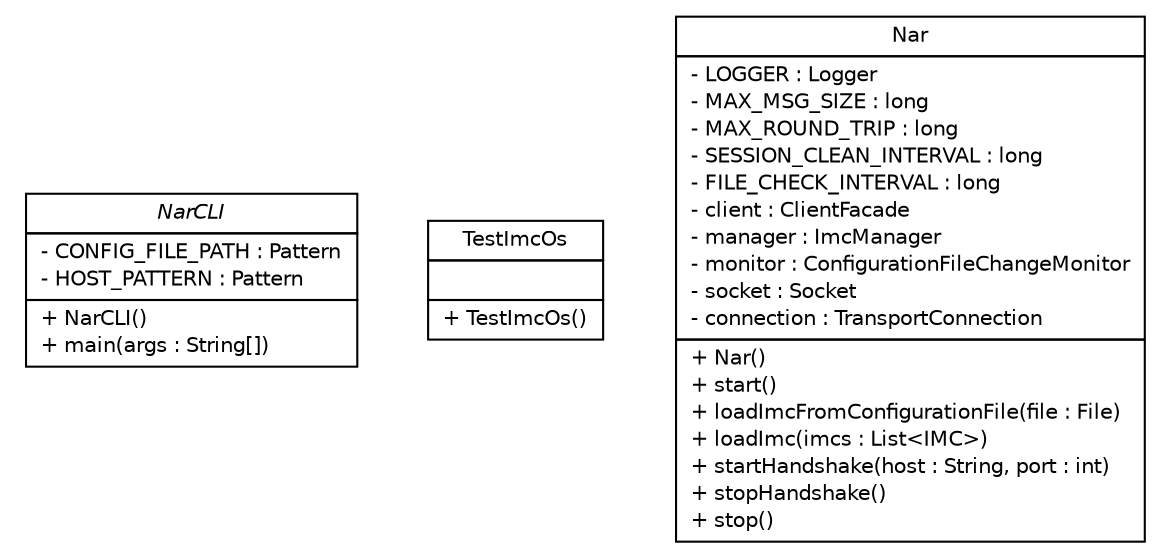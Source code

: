 #!/usr/local/bin/dot
#
# Class diagram 
# Generated by UMLGraph version R5_6 (http://www.umlgraph.org/)
#

digraph G {
	edge [fontname="Helvetica",fontsize=10,labelfontname="Helvetica",labelfontsize=10];
	node [fontname="Helvetica",fontsize=10,shape=plaintext];
	nodesep=0.25;
	ranksep=0.5;
	// de.hsbremen.tc.tnc.examples.nar.NarCLI
	c0 [label=<<table title="de.hsbremen.tc.tnc.examples.nar.NarCLI" border="0" cellborder="1" cellspacing="0" cellpadding="2" port="p" href="./NarCLI.html">
		<tr><td><table border="0" cellspacing="0" cellpadding="1">
<tr><td align="center" balign="center"><font face="Helvetica-Oblique"> NarCLI </font></td></tr>
		</table></td></tr>
		<tr><td><table border="0" cellspacing="0" cellpadding="1">
<tr><td align="left" balign="left"> - CONFIG_FILE_PATH : Pattern </td></tr>
<tr><td align="left" balign="left"> - HOST_PATTERN : Pattern </td></tr>
		</table></td></tr>
		<tr><td><table border="0" cellspacing="0" cellpadding="1">
<tr><td align="left" balign="left"> + NarCLI() </td></tr>
<tr><td align="left" balign="left"> + main(args : String[]) </td></tr>
		</table></td></tr>
		</table>>, URL="./NarCLI.html", fontname="Helvetica", fontcolor="black", fontsize=10.0];
	// de.hsbremen.tc.tnc.examples.nar.TestImcOs
	c1 [label=<<table title="de.hsbremen.tc.tnc.examples.nar.TestImcOs" border="0" cellborder="1" cellspacing="0" cellpadding="2" port="p" href="./TestImcOs.html">
		<tr><td><table border="0" cellspacing="0" cellpadding="1">
<tr><td align="center" balign="center"> TestImcOs </td></tr>
		</table></td></tr>
		<tr><td><table border="0" cellspacing="0" cellpadding="1">
<tr><td align="left" balign="left">  </td></tr>
		</table></td></tr>
		<tr><td><table border="0" cellspacing="0" cellpadding="1">
<tr><td align="left" balign="left"> + TestImcOs() </td></tr>
		</table></td></tr>
		</table>>, URL="./TestImcOs.html", fontname="Helvetica", fontcolor="black", fontsize=10.0];
	// de.hsbremen.tc.tnc.examples.nar.Nar
	c2 [label=<<table title="de.hsbremen.tc.tnc.examples.nar.Nar" border="0" cellborder="1" cellspacing="0" cellpadding="2" port="p" href="./Nar.html">
		<tr><td><table border="0" cellspacing="0" cellpadding="1">
<tr><td align="center" balign="center"> Nar </td></tr>
		</table></td></tr>
		<tr><td><table border="0" cellspacing="0" cellpadding="1">
<tr><td align="left" balign="left"> - LOGGER : Logger </td></tr>
<tr><td align="left" balign="left"> - MAX_MSG_SIZE : long </td></tr>
<tr><td align="left" balign="left"> - MAX_ROUND_TRIP : long </td></tr>
<tr><td align="left" balign="left"> - SESSION_CLEAN_INTERVAL : long </td></tr>
<tr><td align="left" balign="left"> - FILE_CHECK_INTERVAL : long </td></tr>
<tr><td align="left" balign="left"> - client : ClientFacade </td></tr>
<tr><td align="left" balign="left"> - manager : ImcManager </td></tr>
<tr><td align="left" balign="left"> - monitor : ConfigurationFileChangeMonitor </td></tr>
<tr><td align="left" balign="left"> - socket : Socket </td></tr>
<tr><td align="left" balign="left"> - connection : TransportConnection </td></tr>
		</table></td></tr>
		<tr><td><table border="0" cellspacing="0" cellpadding="1">
<tr><td align="left" balign="left"> + Nar() </td></tr>
<tr><td align="left" balign="left"> + start() </td></tr>
<tr><td align="left" balign="left"> + loadImcFromConfigurationFile(file : File) </td></tr>
<tr><td align="left" balign="left"> + loadImc(imcs : List&lt;IMC&gt;) </td></tr>
<tr><td align="left" balign="left"> + startHandshake(host : String, port : int) </td></tr>
<tr><td align="left" balign="left"> + stopHandshake() </td></tr>
<tr><td align="left" balign="left"> + stop() </td></tr>
		</table></td></tr>
		</table>>, URL="./Nar.html", fontname="Helvetica", fontcolor="black", fontsize=10.0];
}

